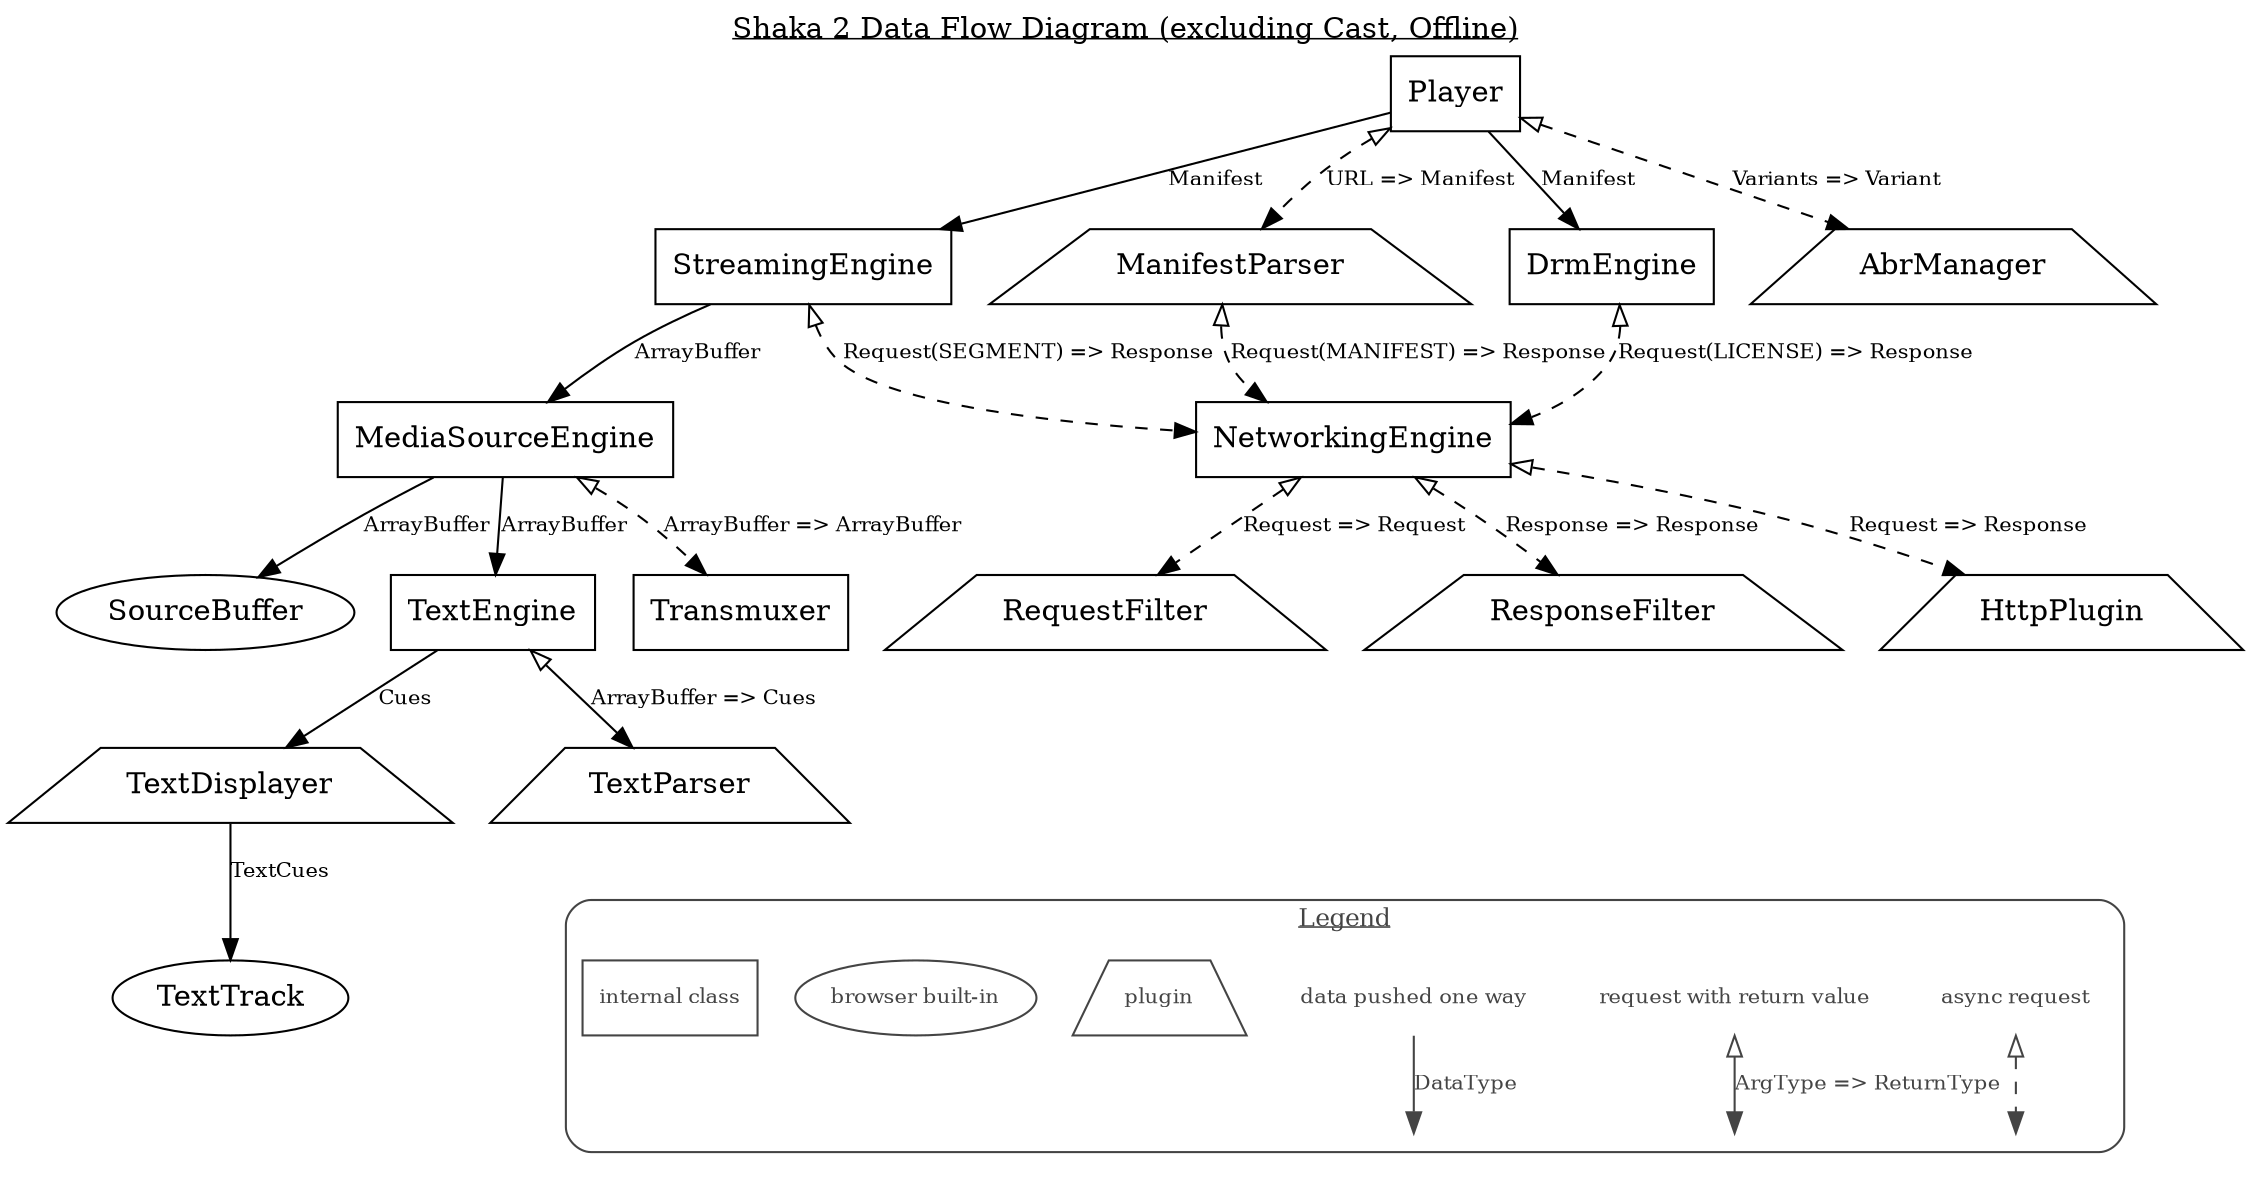 # Generate png with: dot -Tpng -O dataflow.gv

digraph shaka2_data {
  label=<<u>Shaka 2 Data Flow Diagram (excluding Cast, Offline)</u>>
  labelloc=t
  node [ shape=rectangle ]
  edge [ fontsize=10 ]

  SourceBuffer [ shape=oval ]
  TextTrack [ shape=oval ]

  AbrManager [ shape=trapezium ]
  ManifestParser [ shape=trapezium ]
  TextDisplayer [ shape=trapezium ]
  TextParser [ shape=trapezium ]
  RequestFilter [ shape=trapezium ]
  ResponseFilter [ shape=trapezium ]
  HttpPlugin [ shape=trapezium ]

  Player -> AbrManager [ label="Variants => Variant" dir=both arrowtail=onormal style=dashed ]
  Player -> ManifestParser [ label="URL => Manifest" dir=both arrowtail=onormal style=dashed ]
  Player -> StreamingEngine [ label=Manifest ]
  Player -> DrmEngine [ label=Manifest ]

  ManifestParser -> NetworkingEngine [ label="Request(MANIFEST) => Response" dir=both arrowtail=onormal style=dashed ]
  StreamingEngine -> NetworkingEngine [ label="Request(SEGMENT) => Response" dir=both arrowtail=onormal style=dashed ]
  DrmEngine -> NetworkingEngine [ label="Request(LICENSE) => Response" dir=both arrowtail=onormal style=dashed ]

  StreamingEngine -> MediaSourceEngine [ label="ArrayBuffer" ]
  MediaSourceEngine -> SourceBuffer [ label="ArrayBuffer" ]
  MediaSourceEngine -> TextEngine [ label="ArrayBuffer" ]
  MediaSourceEngine -> Transmuxer [ label="ArrayBuffer => ArrayBuffer" dir=both arrowtail=onormal style=dashed ]

  TextEngine -> TextParser [ label="ArrayBuffer => Cues" dir=both arrowtail=onormal ]
  TextEngine -> TextDisplayer [ label="Cues" ]
  TextDisplayer -> TextTrack [ label="TextCues" ]

  NetworkingEngine -> RequestFilter [ label="Request => Request" dir=both arrowtail=onormal style=dashed ]
  NetworkingEngine -> ResponseFilter [ label="Response => Response" dir=both arrowtail=onormal style=dashed ]
  NetworkingEngine -> HttpPlugin [ label="Request => Response" dir=both arrowtail=onormal style=dashed ]

  subgraph cluster_legend {
    style=rounded
    color="#444444"
    label=<<u>Legend</u>>
    fontsize=12
    fontcolor="#444444"

    node [ shape=plaintext color="#444444" fontsize=10 fontcolor="#444444" ]
    edge [ color="#444444" fontcolor="#444444" ]

    blank1 [ label="" fixedsize=true height=0 ]
    blank2 [ label="" fixedsize=true height=0 ]
    blank3 [ label="" fixedsize=true height=0 ]
    "async request" -> blank3 [ dir=both arrowtail=onormal style=dashed ]
    "request with return value" -> blank2 [ dir=both arrowtail=onormal label="ArgType => ReturnType" ]
    "data pushed one way" -> blank1 [ label="DataType" ]

    plugin [ shape=trapezium ]
    "browser built-in" [ shape=oval ]
    "internal class" [ shape=rectangle ]
  }

  # Hack to move the legend beneath the main graph:
  TextParser -> "internal class" [ style=invisible arrowhead=none ]
}
